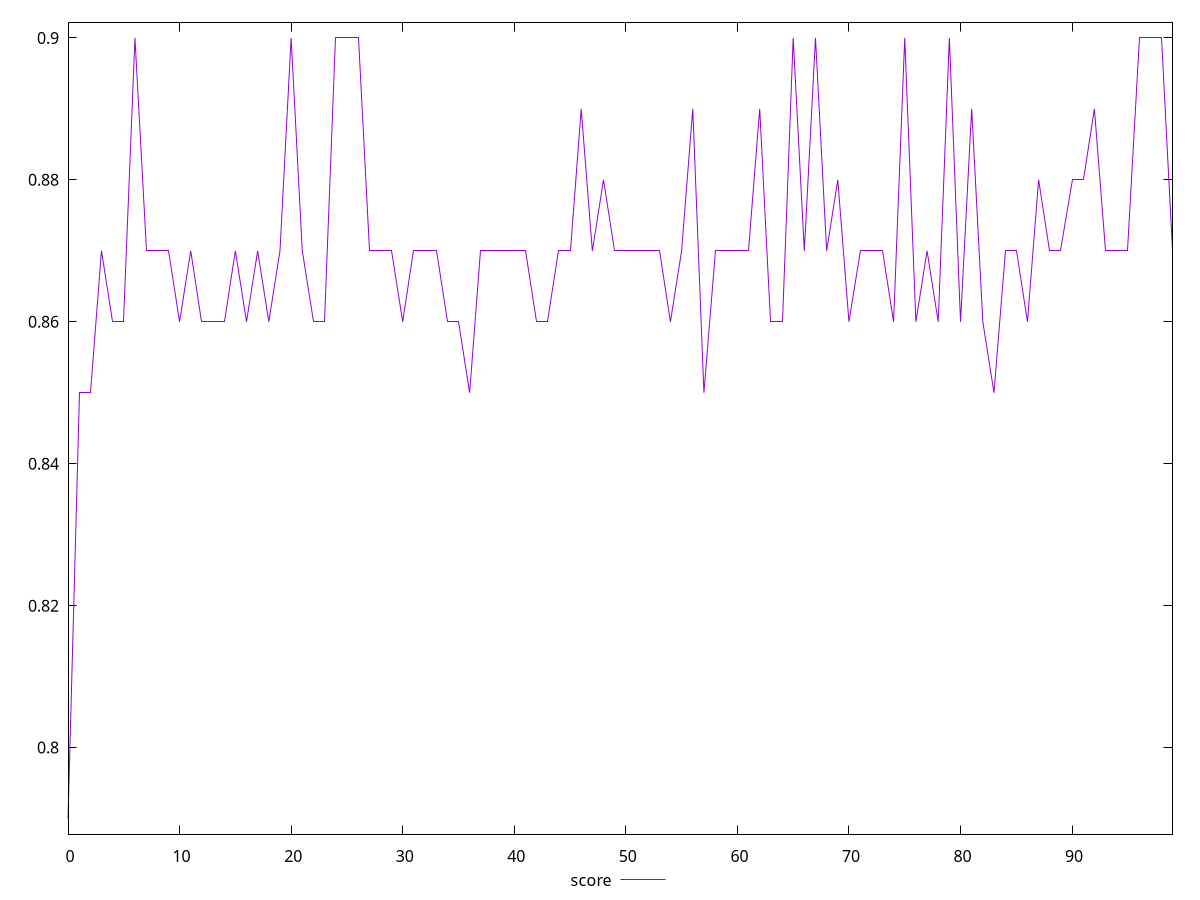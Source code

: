 reset

$score <<EOF
0 0.79
1 0.85
2 0.85
3 0.87
4 0.86
5 0.86
6 0.9
7 0.87
8 0.87
9 0.87
10 0.86
11 0.87
12 0.86
13 0.86
14 0.86
15 0.87
16 0.86
17 0.87
18 0.86
19 0.87
20 0.9
21 0.87
22 0.86
23 0.86
24 0.9
25 0.9
26 0.9
27 0.87
28 0.87
29 0.87
30 0.86
31 0.87
32 0.87
33 0.87
34 0.86
35 0.86
36 0.85
37 0.87
38 0.87
39 0.87
40 0.87
41 0.87
42 0.86
43 0.86
44 0.87
45 0.87
46 0.89
47 0.87
48 0.88
49 0.87
50 0.87
51 0.87
52 0.87
53 0.87
54 0.86
55 0.87
56 0.89
57 0.85
58 0.87
59 0.87
60 0.87
61 0.87
62 0.89
63 0.86
64 0.86
65 0.9
66 0.87
67 0.9
68 0.87
69 0.88
70 0.86
71 0.87
72 0.87
73 0.87
74 0.86
75 0.9
76 0.86
77 0.87
78 0.86
79 0.9
80 0.86
81 0.89
82 0.86
83 0.85
84 0.87
85 0.87
86 0.86
87 0.88
88 0.87
89 0.87
90 0.88
91 0.88
92 0.89
93 0.87
94 0.87
95 0.87
96 0.9
97 0.9
98 0.9
99 0.87
EOF

set key outside below
set xrange [0:99]
set yrange [0.7878000000000001:0.9022]
set trange [0.7878000000000001:0.9022]
set terminal svg size 640, 500 enhanced background rgb 'white'
set output "report_00019_2021-02-10T18-14-37.922Z//first-contentful-paint/samples/pages/score/values.svg"

plot $score title "score" with line

reset
